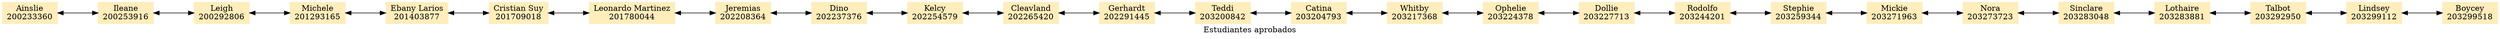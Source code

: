 digraph {
		node [color="#FFEDBB", shape=box style=filled]
		label="Estudiantes aprobados"
		nodesep=1
	
subgraph 200233360 {
				rankdir=LR
				Estudiante0[label="Ainslie\n200233360"]
}
subgraph 200253916 {
				rankdir=LR
				Estudiante1[label="Ileane\n200253916"]
}
subgraph 200292806 {
				rankdir=LR
				Estudiante2[label="Leigh\n200292806"]
}
subgraph 201293165 {
				rankdir=LR
				Estudiante3[label="Michele\n201293165"]
}
subgraph 201403877 {
				rankdir=LR
				Estudiante4[label="Ebany Larios\n201403877"]
}
subgraph 201709018 {
				rankdir=LR
				Estudiante5[label="Cristian Suy\n201709018"]
}
subgraph 201780044 {
				rankdir=LR
				Estudiante6[label="Leonardo Martinez\n201780044"]
}
subgraph 202208364 {
				rankdir=LR
				Estudiante7[label="Jeremias\n202208364"]
}
subgraph 202237376 {
				rankdir=LR
				Estudiante8[label="Dino\n202237376"]
}
subgraph 202254579 {
				rankdir=LR
				Estudiante9[label="Kelcy\n202254579"]
}
subgraph 202265420 {
				rankdir=LR
				Estudiante10[label="Cleavland\n202265420"]
}
subgraph 202291445 {
				rankdir=LR
				Estudiante11[label="Gerhardt\n202291445"]
}
subgraph 203200842 {
				rankdir=LR
				Estudiante12[label="Teddi\n203200842"]
}
subgraph 203204793 {
				rankdir=LR
				Estudiante13[label="Catina\n203204793"]
}
subgraph 203217368 {
				rankdir=LR
				Estudiante14[label="Whitby\n203217368"]
}
subgraph 203224378 {
				rankdir=LR
				Estudiante15[label="Ophelie\n203224378"]
}
subgraph 203227713 {
				rankdir=LR
				Estudiante16[label="Dollie\n203227713"]
}
subgraph 203244201 {
				rankdir=LR
				Estudiante17[label="Rodolfo\n203244201"]
}
subgraph 203259344 {
				rankdir=LR
				Estudiante18[label="Stephie\n203259344"]
}
subgraph 203271963 {
				rankdir=LR
				Estudiante19[label="Mickie\n203271963"]
}
subgraph 203273723 {
				rankdir=LR
				Estudiante20[label="Nora\n203273723"]
}
subgraph 203283048 {
				rankdir=LR
				Estudiante21[label="Sinclare\n203283048"]
}
subgraph 203283881 {
				rankdir=LR
				Estudiante22[label="Lothaire\n203283881"]
}
subgraph 203292950 {
				rankdir=LR
				Estudiante23[label="Talbot\n203292950"]
}
subgraph 203299112 {
				rankdir=LR
				Estudiante24[label="Lindsey\n203299112"]
}
subgraph 203299518 {
				rankdir=LR
				Estudiante25[label="Boycey\n203299518"]
}
{rankdir=TB;Estudiante0->Estudiante1->Estudiante2->Estudiante3->Estudiante4->Estudiante5->Estudiante6->Estudiante7->Estudiante8->Estudiante9->Estudiante10->Estudiante11->Estudiante12->Estudiante13->Estudiante14->Estudiante15->Estudiante16->Estudiante17->Estudiante18->Estudiante19->Estudiante20->Estudiante21->Estudiante22->Estudiante23->Estudiante24->Estudiante25[constraint=false] [dir=both]}}